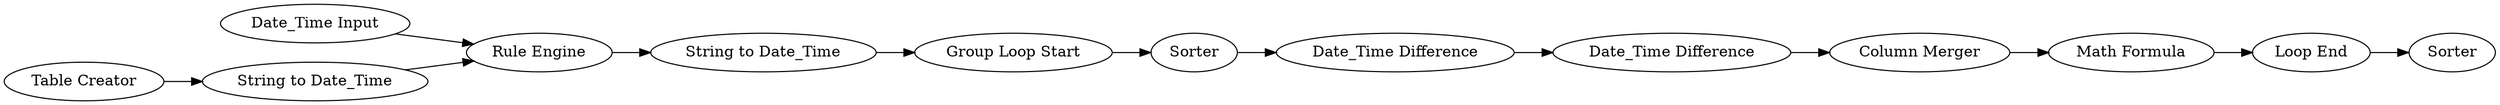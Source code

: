 digraph {
	17 -> 28
	41 -> 42
	35 -> 38
	38 -> 37
	28 -> 30
	32 -> 39
	39 -> 40
	30 -> 35
	40 -> 41
	22 -> 28
	16 -> 17
	37 -> 32
	16 [label="Table Creator"]
	35 [label="Group Loop Start"]
	42 [label=Sorter]
	22 [label="Date_Time Input"]
	41 [label="Loop End"]
	28 [label="Rule Engine"]
	40 [label="Math Formula"]
	32 [label="Date_Time Difference"]
	39 [label="Column Merger"]
	17 [label="String to Date_Time"]
	30 [label="String to Date_Time"]
	38 [label=Sorter]
	37 [label="Date_Time Difference"]
	rankdir=LR
}
